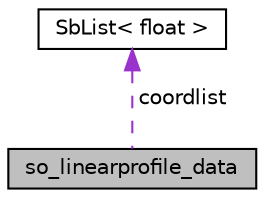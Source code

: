 digraph "so_linearprofile_data"
{
 // LATEX_PDF_SIZE
  edge [fontname="Helvetica",fontsize="10",labelfontname="Helvetica",labelfontsize="10"];
  node [fontname="Helvetica",fontsize="10",shape=record];
  Node1 [label="so_linearprofile_data",height=0.2,width=0.4,color="black", fillcolor="grey75", style="filled", fontcolor="black",tooltip=" "];
  Node2 -> Node1 [dir="back",color="darkorchid3",fontsize="10",style="dashed",label=" coordlist" ,fontname="Helvetica"];
  Node2 [label="SbList\< float \>",height=0.2,width=0.4,color="black", fillcolor="white", style="filled",URL="$classSbList.html",tooltip=" "];
}

